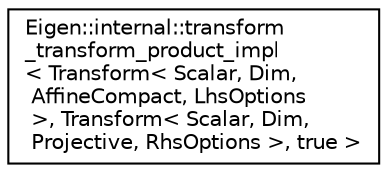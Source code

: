 digraph "Graphical Class Hierarchy"
{
  edge [fontname="Helvetica",fontsize="10",labelfontname="Helvetica",labelfontsize="10"];
  node [fontname="Helvetica",fontsize="10",shape=record];
  rankdir="LR";
  Node1 [label="Eigen::internal::transform\l_transform_product_impl\l\< Transform\< Scalar, Dim,\l AffineCompact, LhsOptions\l \>, Transform\< Scalar, Dim,\l Projective, RhsOptions \>, true \>",height=0.2,width=0.4,color="black", fillcolor="white", style="filled",URL="$struct_eigen_1_1internal_1_1transform__transform__product__impl_3_01_transform_3_01_scalar_00_013384ded452302af9ec99c76aff6d09ab.html"];
}
